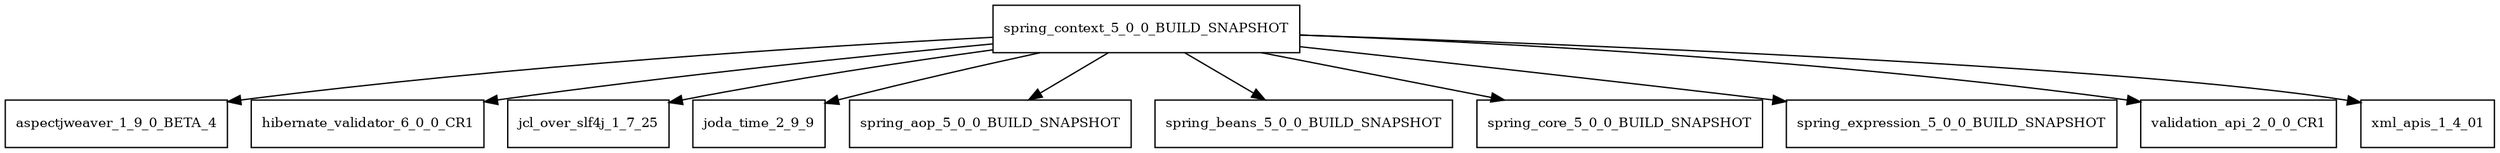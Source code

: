 digraph spring_context_5_0_0_BUILD_SNAPSHOT_dependencies {
  node [shape = box, fontsize=10.0];
  spring_context_5_0_0_BUILD_SNAPSHOT -> aspectjweaver_1_9_0_BETA_4;
  spring_context_5_0_0_BUILD_SNAPSHOT -> hibernate_validator_6_0_0_CR1;
  spring_context_5_0_0_BUILD_SNAPSHOT -> jcl_over_slf4j_1_7_25;
  spring_context_5_0_0_BUILD_SNAPSHOT -> joda_time_2_9_9;
  spring_context_5_0_0_BUILD_SNAPSHOT -> spring_aop_5_0_0_BUILD_SNAPSHOT;
  spring_context_5_0_0_BUILD_SNAPSHOT -> spring_beans_5_0_0_BUILD_SNAPSHOT;
  spring_context_5_0_0_BUILD_SNAPSHOT -> spring_core_5_0_0_BUILD_SNAPSHOT;
  spring_context_5_0_0_BUILD_SNAPSHOT -> spring_expression_5_0_0_BUILD_SNAPSHOT;
  spring_context_5_0_0_BUILD_SNAPSHOT -> validation_api_2_0_0_CR1;
  spring_context_5_0_0_BUILD_SNAPSHOT -> xml_apis_1_4_01;
}

